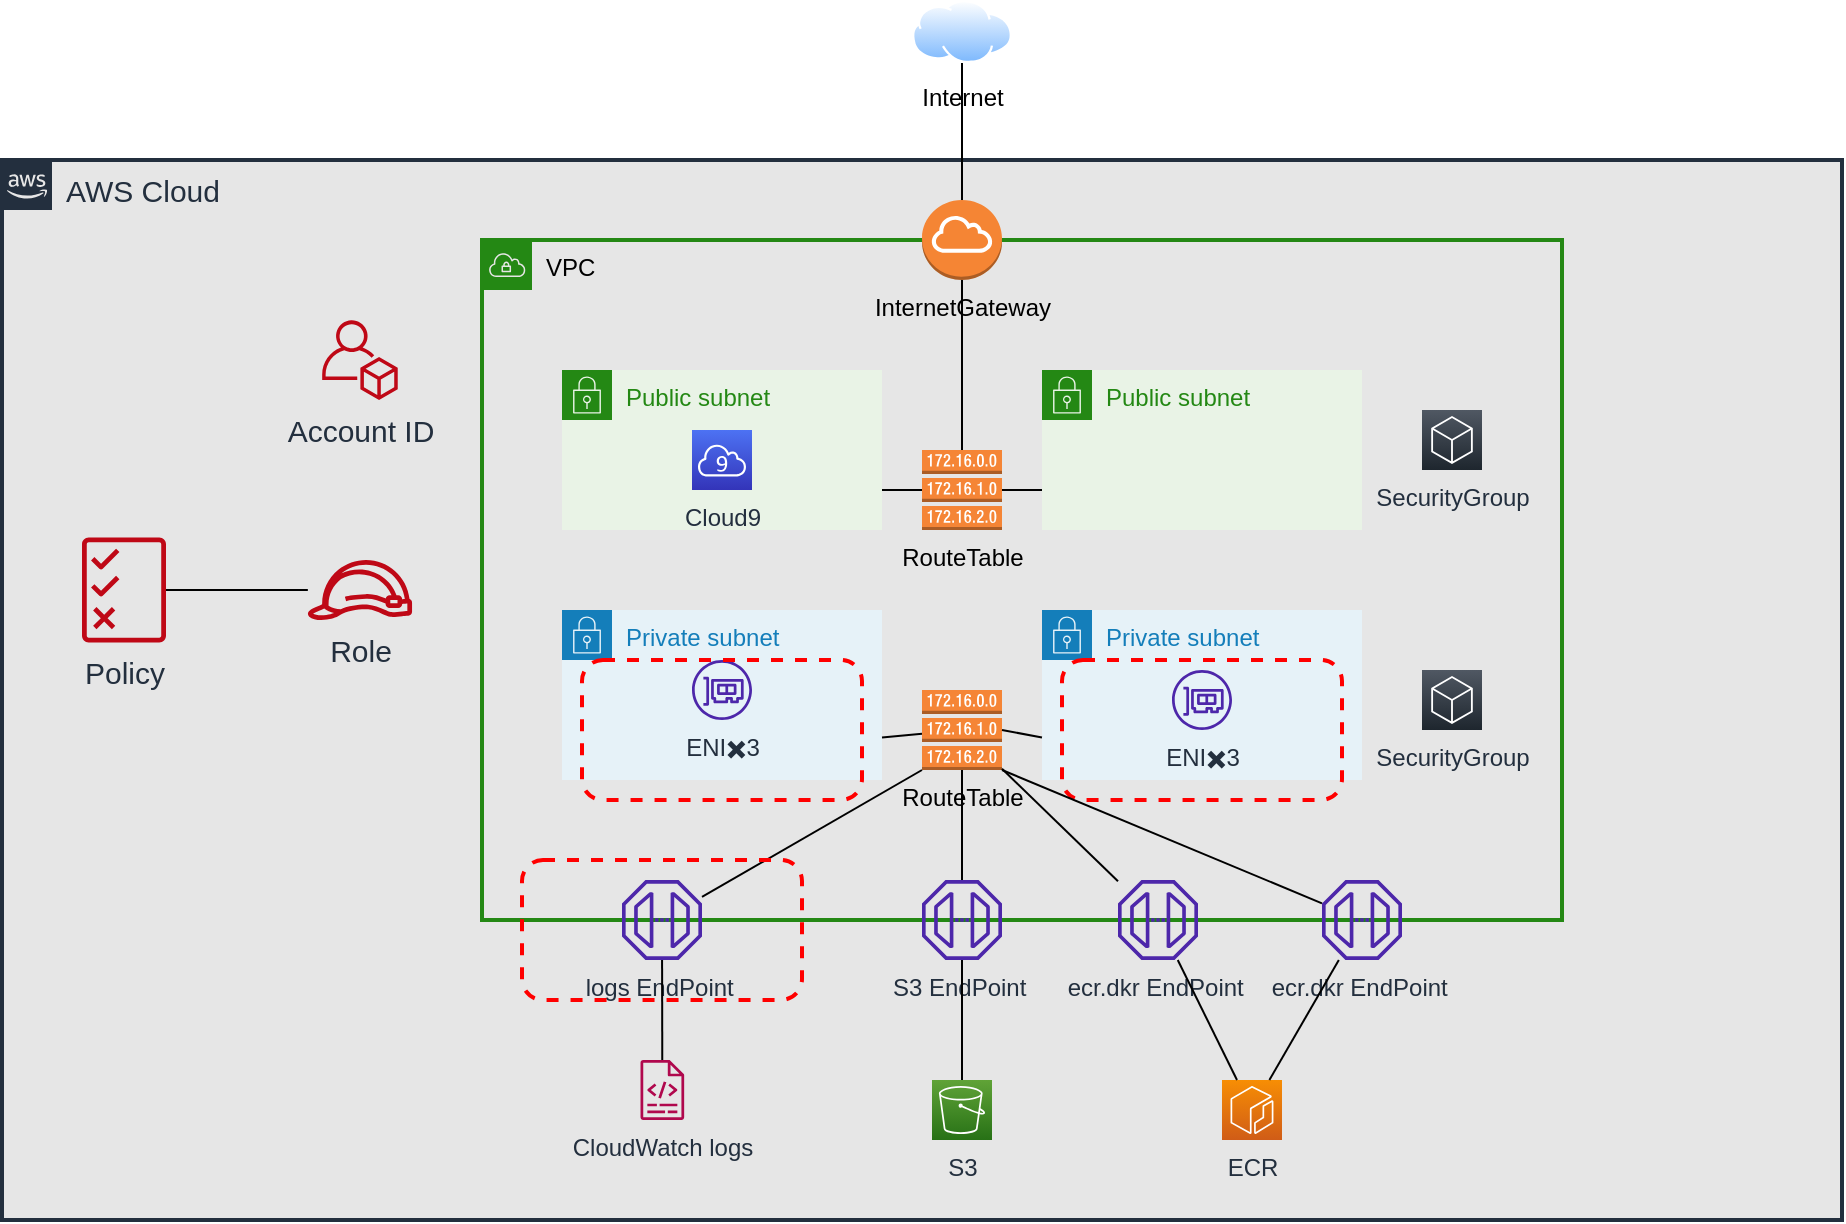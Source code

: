 <mxfile version="20.2.8" type="device"><diagram id="PlQiUlYucfxaSSxq0c5D" name="ページ2"><mxGraphModel dx="1106" dy="997" grid="1" gridSize="10" guides="1" tooltips="1" connect="1" arrows="1" fold="1" page="1" pageScale="1" pageWidth="827" pageHeight="1169" math="0" shadow="0"><root><mxCell id="8cEKFrN_qyDCrFcdROLh-0"/><mxCell id="8cEKFrN_qyDCrFcdROLh-1" parent="8cEKFrN_qyDCrFcdROLh-0"/><mxCell id="eeBcan0lXRcOx-EPG-Hn-6" value="AWS Cloud" style="points=[[0,0],[0.25,0],[0.5,0],[0.75,0],[1,0],[1,0.25],[1,0.5],[1,0.75],[1,1],[0.75,1],[0.5,1],[0.25,1],[0,1],[0,0.75],[0,0.5],[0,0.25]];outlineConnect=0;gradientColor=none;html=1;whiteSpace=wrap;fontSize=15;fontStyle=0;container=0;pointerEvents=0;collapsible=0;recursiveResize=0;shape=mxgraph.aws4.group;grIcon=mxgraph.aws4.group_aws_cloud_alt;strokeColor=#232F3E;fillColor=#E6E6E6;verticalAlign=top;align=left;spacingLeft=30;fontColor=#232F3E;dashed=0;strokeWidth=2;" vertex="1" parent="8cEKFrN_qyDCrFcdROLh-1"><mxGeometry x="200" y="280" width="920" height="530" as="geometry"/></mxCell><mxCell id="eeBcan0lXRcOx-EPG-Hn-1" value="Role" style="sketch=0;outlineConnect=0;fontColor=#232F3E;gradientColor=none;fillColor=#BF0816;strokeColor=none;dashed=0;verticalLabelPosition=bottom;verticalAlign=top;align=center;html=1;fontSize=15;fontStyle=0;aspect=fixed;pointerEvents=1;shape=mxgraph.aws4.role;" vertex="1" parent="8cEKFrN_qyDCrFcdROLh-1"><mxGeometry x="352.38" y="480" width="53.19" height="30" as="geometry"/></mxCell><mxCell id="eeBcan0lXRcOx-EPG-Hn-4" value="Account ID" style="sketch=0;outlineConnect=0;fontColor=#232F3E;gradientColor=none;fillColor=#BF0816;strokeColor=none;dashed=0;verticalLabelPosition=bottom;verticalAlign=top;align=center;html=1;fontSize=15;fontStyle=0;aspect=fixed;pointerEvents=1;shape=mxgraph.aws4.organizations_account;" vertex="1" parent="8cEKFrN_qyDCrFcdROLh-1"><mxGeometry x="360" y="360" width="37.95" height="40" as="geometry"/></mxCell><mxCell id="eeBcan0lXRcOx-EPG-Hn-11" value="VPC" style="points=[[0,0],[0.25,0],[0.5,0],[0.75,0],[1,0],[1,0.25],[1,0.5],[1,0.75],[1,1],[0.75,1],[0.5,1],[0.25,1],[0,1],[0,0.75],[0,0.5],[0,0.25]];outlineConnect=0;gradientColor=none;html=1;whiteSpace=wrap;fontSize=12;fontStyle=0;container=1;pointerEvents=0;collapsible=0;recursiveResize=0;shape=mxgraph.aws4.group;grIcon=mxgraph.aws4.group_vpc;strokeColor=#248814;fillColor=none;verticalAlign=top;align=left;spacingLeft=30;fontColor=#000000;dashed=0;strokeWidth=2;" vertex="1" parent="8cEKFrN_qyDCrFcdROLh-1"><mxGeometry x="440" y="320" width="540" height="340" as="geometry"/></mxCell><mxCell id="eeBcan0lXRcOx-EPG-Hn-25" value="RouteTable" style="outlineConnect=0;dashed=0;verticalLabelPosition=bottom;verticalAlign=top;align=center;html=1;shape=mxgraph.aws3.route_table;fillColor=#F58536;gradientColor=none;strokeColor=#FF0000;strokeWidth=2;fontSize=12;fontColor=#000000;" vertex="1" parent="eeBcan0lXRcOx-EPG-Hn-11"><mxGeometry x="220" y="105" width="40" height="40" as="geometry"/></mxCell><mxCell id="eeBcan0lXRcOx-EPG-Hn-26" value="RouteTable" style="outlineConnect=0;dashed=0;verticalLabelPosition=bottom;verticalAlign=top;align=center;html=1;shape=mxgraph.aws3.route_table;fillColor=#F58536;gradientColor=none;strokeColor=#FF0000;strokeWidth=2;fontSize=12;fontColor=#000000;" vertex="1" parent="eeBcan0lXRcOx-EPG-Hn-11"><mxGeometry x="220" y="225" width="40" height="40" as="geometry"/></mxCell><mxCell id="eeBcan0lXRcOx-EPG-Hn-37" value="SecurityGroup" style="sketch=0;points=[[0,0,0],[0.25,0,0],[0.5,0,0],[0.75,0,0],[1,0,0],[0,1,0],[0.25,1,0],[0.5,1,0],[0.75,1,0],[1,1,0],[0,0.25,0],[0,0.5,0],[0,0.75,0],[1,0.25,0],[1,0.5,0],[1,0.75,0]];gradientDirection=north;outlineConnect=0;fontColor=#232F3E;gradientColor=#505863;fillColor=#1E262E;strokeColor=#ffffff;dashed=0;verticalLabelPosition=bottom;verticalAlign=top;align=center;html=1;fontSize=12;fontStyle=0;aspect=fixed;shape=mxgraph.aws4.resourceIcon;resIcon=mxgraph.aws4.general;strokeWidth=2;" vertex="1" parent="eeBcan0lXRcOx-EPG-Hn-11"><mxGeometry x="470" y="85" width="30" height="30" as="geometry"/></mxCell><mxCell id="eeBcan0lXRcOx-EPG-Hn-38" value="SecurityGroup" style="sketch=0;points=[[0,0,0],[0.25,0,0],[0.5,0,0],[0.75,0,0],[1,0,0],[0,1,0],[0.25,1,0],[0.5,1,0],[0.75,1,0],[1,1,0],[0,0.25,0],[0,0.5,0],[0,0.75,0],[1,0.25,0],[1,0.5,0],[1,0.75,0]];gradientDirection=north;outlineConnect=0;fontColor=#232F3E;gradientColor=#505863;fillColor=#1E262E;strokeColor=#ffffff;dashed=0;verticalLabelPosition=bottom;verticalAlign=top;align=center;html=1;fontSize=12;fontStyle=0;aspect=fixed;shape=mxgraph.aws4.resourceIcon;resIcon=mxgraph.aws4.general;strokeWidth=2;" vertex="1" parent="eeBcan0lXRcOx-EPG-Hn-11"><mxGeometry x="470" y="215" width="30" height="30" as="geometry"/></mxCell><mxCell id="eeBcan0lXRcOx-EPG-Hn-14" value="Public subnet" style="points=[[0,0],[0.25,0],[0.5,0],[0.75,0],[1,0],[1,0.25],[1,0.5],[1,0.75],[1,1],[0.75,1],[0.5,1],[0.25,1],[0,1],[0,0.75],[0,0.5],[0,0.25]];outlineConnect=0;gradientColor=none;html=1;whiteSpace=wrap;fontSize=12;fontStyle=0;container=1;pointerEvents=0;collapsible=0;recursiveResize=0;shape=mxgraph.aws4.group;grIcon=mxgraph.aws4.group_security_group;grStroke=0;strokeColor=#248814;fillColor=#E9F3E6;verticalAlign=top;align=left;spacingLeft=30;fontColor=#248814;dashed=0;strokeWidth=2;" vertex="1" parent="eeBcan0lXRcOx-EPG-Hn-11"><mxGeometry x="40" y="65" width="160" height="80" as="geometry"/></mxCell><mxCell id="eeBcan0lXRcOx-EPG-Hn-42" value="Cloud9" style="sketch=0;points=[[0,0,0],[0.25,0,0],[0.5,0,0],[0.75,0,0],[1,0,0],[0,1,0],[0.25,1,0],[0.5,1,0],[0.75,1,0],[1,1,0],[0,0.25,0],[0,0.5,0],[0,0.75,0],[1,0.25,0],[1,0.5,0],[1,0.75,0]];outlineConnect=0;fontColor=#232F3E;gradientColor=#4D72F3;gradientDirection=north;fillColor=#3334B9;strokeColor=#ffffff;dashed=0;verticalLabelPosition=bottom;verticalAlign=top;align=center;html=1;fontSize=12;fontStyle=0;aspect=fixed;shape=mxgraph.aws4.resourceIcon;resIcon=mxgraph.aws4.cloud9;strokeWidth=2;" vertex="1" parent="eeBcan0lXRcOx-EPG-Hn-14"><mxGeometry x="65" y="30" width="30" height="30" as="geometry"/></mxCell><mxCell id="eeBcan0lXRcOx-EPG-Hn-15" value="Public subnet" style="points=[[0,0],[0.25,0],[0.5,0],[0.75,0],[1,0],[1,0.25],[1,0.5],[1,0.75],[1,1],[0.75,1],[0.5,1],[0.25,1],[0,1],[0,0.75],[0,0.5],[0,0.25]];outlineConnect=0;gradientColor=none;html=1;whiteSpace=wrap;fontSize=12;fontStyle=0;container=1;pointerEvents=0;collapsible=0;recursiveResize=0;shape=mxgraph.aws4.group;grIcon=mxgraph.aws4.group_security_group;grStroke=0;strokeColor=#248814;fillColor=#E9F3E6;verticalAlign=top;align=left;spacingLeft=30;fontColor=#248814;dashed=0;strokeWidth=2;" vertex="1" parent="eeBcan0lXRcOx-EPG-Hn-11"><mxGeometry x="280" y="65" width="160" height="80" as="geometry"/></mxCell><mxCell id="eeBcan0lXRcOx-EPG-Hn-16" value="Private subnet" style="points=[[0,0],[0.25,0],[0.5,0],[0.75,0],[1,0],[1,0.25],[1,0.5],[1,0.75],[1,1],[0.75,1],[0.5,1],[0.25,1],[0,1],[0,0.75],[0,0.5],[0,0.25]];outlineConnect=0;gradientColor=none;html=1;whiteSpace=wrap;fontSize=12;fontStyle=0;container=1;pointerEvents=0;collapsible=0;recursiveResize=0;shape=mxgraph.aws4.group;grIcon=mxgraph.aws4.group_security_group;grStroke=0;strokeColor=#147EBA;fillColor=#E6F2F8;verticalAlign=top;align=left;spacingLeft=30;fontColor=#147EBA;dashed=0;strokeWidth=2;" vertex="1" parent="eeBcan0lXRcOx-EPG-Hn-11"><mxGeometry x="40" y="185" width="160" height="85" as="geometry"/></mxCell><mxCell id="eeBcan0lXRcOx-EPG-Hn-54" value="ENI✖️3" style="sketch=0;outlineConnect=0;fontColor=#232F3E;gradientColor=none;fillColor=#4D27AA;strokeColor=none;dashed=0;verticalLabelPosition=bottom;verticalAlign=top;align=center;html=1;fontSize=12;fontStyle=0;aspect=fixed;pointerEvents=1;shape=mxgraph.aws4.elastic_network_interface;strokeWidth=2;" vertex="1" parent="eeBcan0lXRcOx-EPG-Hn-16"><mxGeometry x="65" y="25" width="30" height="30" as="geometry"/></mxCell><mxCell id="eeBcan0lXRcOx-EPG-Hn-28" value="" style="endArrow=none;html=1;rounded=0;fontSize=12;fontColor=#000000;exitX=0;exitY=0.75;exitDx=0;exitDy=0;entryX=1;entryY=0.5;entryDx=0;entryDy=0;entryPerimeter=0;" edge="1" parent="eeBcan0lXRcOx-EPG-Hn-11" source="eeBcan0lXRcOx-EPG-Hn-15" target="eeBcan0lXRcOx-EPG-Hn-25"><mxGeometry width="50" height="50" relative="1" as="geometry"><mxPoint x="320" y="193.5" as="sourcePoint"/><mxPoint x="320" y="125" as="targetPoint"/></mxGeometry></mxCell><mxCell id="eeBcan0lXRcOx-EPG-Hn-29" value="" style="endArrow=none;html=1;rounded=0;fontSize=12;fontColor=#000000;exitX=0;exitY=0.5;exitDx=0;exitDy=0;entryX=1;entryY=0.75;entryDx=0;entryDy=0;exitPerimeter=0;" edge="1" parent="eeBcan0lXRcOx-EPG-Hn-11" source="eeBcan0lXRcOx-EPG-Hn-25" target="eeBcan0lXRcOx-EPG-Hn-14"><mxGeometry width="50" height="50" relative="1" as="geometry"><mxPoint x="190" y="173.58" as="sourcePoint"/><mxPoint x="170" y="173.58" as="targetPoint"/></mxGeometry></mxCell><mxCell id="eeBcan0lXRcOx-EPG-Hn-30" value="" style="endArrow=none;html=1;rounded=0;fontSize=12;fontColor=#000000;entryX=1;entryY=0.75;entryDx=0;entryDy=0;" edge="1" parent="eeBcan0lXRcOx-EPG-Hn-11" source="eeBcan0lXRcOx-EPG-Hn-26" target="eeBcan0lXRcOx-EPG-Hn-16"><mxGeometry width="50" height="50" relative="1" as="geometry"><mxPoint x="180" y="244.5" as="sourcePoint"/><mxPoint x="160" y="244.5" as="targetPoint"/></mxGeometry></mxCell><mxCell id="eeBcan0lXRcOx-EPG-Hn-10" value="" style="endArrow=none;html=1;rounded=0;fontSize=15;" edge="1" parent="8cEKFrN_qyDCrFcdROLh-1" source="eeBcan0lXRcOx-EPG-Hn-3" target="eeBcan0lXRcOx-EPG-Hn-1"><mxGeometry width="50" height="50" relative="1" as="geometry"><mxPoint x="320" y="560" as="sourcePoint"/><mxPoint x="370" y="510" as="targetPoint"/></mxGeometry></mxCell><mxCell id="eeBcan0lXRcOx-EPG-Hn-3" value="Policy" style="sketch=0;outlineConnect=0;fontColor=#232F3E;gradientColor=none;fillColor=#BF0816;strokeColor=none;dashed=0;verticalLabelPosition=bottom;verticalAlign=top;align=center;html=1;fontSize=15;fontStyle=0;aspect=fixed;pointerEvents=1;shape=mxgraph.aws4.permissions;" vertex="1" parent="8cEKFrN_qyDCrFcdROLh-1"><mxGeometry x="240" y="468.58" width="42" height="52.84" as="geometry"/></mxCell><mxCell id="eeBcan0lXRcOx-EPG-Hn-19" value="Internet" style="aspect=fixed;perimeter=ellipsePerimeter;html=1;align=center;shadow=0;dashed=0;spacingTop=3;image;image=img/lib/active_directory/internet_cloud.svg;strokeColor=#FF0000;strokeWidth=2;fontSize=12;fontColor=#000000;fillColor=none;" vertex="1" parent="8cEKFrN_qyDCrFcdROLh-1"><mxGeometry x="655" y="200" width="50" height="31.5" as="geometry"/></mxCell><mxCell id="eeBcan0lXRcOx-EPG-Hn-18" value="InternetGateway" style="outlineConnect=0;dashed=0;verticalLabelPosition=bottom;verticalAlign=top;align=center;html=1;shape=mxgraph.aws3.internet_gateway;fillColor=#F58534;gradientColor=none;strokeColor=#FF0000;strokeWidth=2;fontSize=12;fontColor=#000000;" vertex="1" parent="8cEKFrN_qyDCrFcdROLh-1"><mxGeometry x="660" y="300" width="40" height="40" as="geometry"/></mxCell><mxCell id="eeBcan0lXRcOx-EPG-Hn-22" value="" style="endArrow=none;html=1;rounded=0;fontSize=12;fontColor=#000000;entryX=0.5;entryY=1;entryDx=0;entryDy=0;exitX=0.5;exitY=0;exitDx=0;exitDy=0;exitPerimeter=0;" edge="1" parent="8cEKFrN_qyDCrFcdROLh-1" source="eeBcan0lXRcOx-EPG-Hn-18" target="eeBcan0lXRcOx-EPG-Hn-19"><mxGeometry width="50" height="50" relative="1" as="geometry"><mxPoint x="630" y="270" as="sourcePoint"/><mxPoint x="680" y="220" as="targetPoint"/></mxGeometry></mxCell><mxCell id="eeBcan0lXRcOx-EPG-Hn-33" value="" style="endArrow=none;html=1;rounded=0;fontSize=12;fontColor=#000000;entryX=0.5;entryY=1;entryDx=0;entryDy=0;entryPerimeter=0;" edge="1" parent="8cEKFrN_qyDCrFcdROLh-1" source="eeBcan0lXRcOx-EPG-Hn-25" target="eeBcan0lXRcOx-EPG-Hn-18"><mxGeometry width="50" height="50" relative="1" as="geometry"><mxPoint x="730" y="430" as="sourcePoint"/><mxPoint x="710" y="430" as="targetPoint"/></mxGeometry></mxCell><mxCell id="eeBcan0lXRcOx-EPG-Hn-51" value="S3 EndPoint&amp;nbsp;" style="sketch=0;outlineConnect=0;fontColor=#232F3E;gradientColor=none;fillColor=#4D27AA;strokeColor=none;dashed=0;verticalLabelPosition=bottom;verticalAlign=top;align=center;html=1;fontSize=12;fontStyle=0;aspect=fixed;pointerEvents=1;shape=mxgraph.aws4.endpoint;strokeWidth=2;" vertex="1" parent="8cEKFrN_qyDCrFcdROLh-1"><mxGeometry x="660" y="640" width="40" height="40" as="geometry"/></mxCell><mxCell id="eeBcan0lXRcOx-EPG-Hn-53" value="" style="endArrow=none;html=1;rounded=0;fontSize=12;fontColor=#000000;exitX=0.5;exitY=1;exitDx=0;exitDy=0;exitPerimeter=0;" edge="1" parent="8cEKFrN_qyDCrFcdROLh-1" source="eeBcan0lXRcOx-EPG-Hn-26" target="eeBcan0lXRcOx-EPG-Hn-51"><mxGeometry width="50" height="50" relative="1" as="geometry"><mxPoint x="670" y="575" as="sourcePoint"/><mxPoint x="650" y="575" as="targetPoint"/></mxGeometry></mxCell><mxCell id="eeBcan0lXRcOx-EPG-Hn-56" value="ecr.dkr&amp;nbsp;EndPoint&amp;nbsp;" style="sketch=0;outlineConnect=0;fontColor=#232F3E;gradientColor=none;fillColor=#4D27AA;strokeColor=none;dashed=0;verticalLabelPosition=bottom;verticalAlign=top;align=center;html=1;fontSize=12;fontStyle=0;aspect=fixed;pointerEvents=1;shape=mxgraph.aws4.endpoint;strokeWidth=2;" vertex="1" parent="8cEKFrN_qyDCrFcdROLh-1"><mxGeometry x="758" y="640" width="40" height="40" as="geometry"/></mxCell><mxCell id="eeBcan0lXRcOx-EPG-Hn-57" value="" style="endArrow=none;html=1;rounded=0;fontSize=12;fontColor=#000000;" edge="1" parent="8cEKFrN_qyDCrFcdROLh-1" source="eeBcan0lXRcOx-EPG-Hn-56" target="eeBcan0lXRcOx-EPG-Hn-26"><mxGeometry width="50" height="50" relative="1" as="geometry"><mxPoint x="730" y="575" as="sourcePoint"/><mxPoint x="710" y="575" as="targetPoint"/></mxGeometry></mxCell><mxCell id="eeBcan0lXRcOx-EPG-Hn-17" value="Private subnet" style="points=[[0,0],[0.25,0],[0.5,0],[0.75,0],[1,0],[1,0.25],[1,0.5],[1,0.75],[1,1],[0.75,1],[0.5,1],[0.25,1],[0,1],[0,0.75],[0,0.5],[0,0.25]];outlineConnect=0;gradientColor=none;html=1;whiteSpace=wrap;fontSize=12;fontStyle=0;container=1;pointerEvents=0;collapsible=0;recursiveResize=0;shape=mxgraph.aws4.group;grIcon=mxgraph.aws4.group_security_group;grStroke=0;strokeColor=#147EBA;fillColor=#E6F2F8;verticalAlign=top;align=left;spacingLeft=30;fontColor=#147EBA;dashed=0;strokeWidth=2;" vertex="1" parent="8cEKFrN_qyDCrFcdROLh-1"><mxGeometry x="720" y="505" width="160" height="85" as="geometry"/></mxCell><mxCell id="eeBcan0lXRcOx-EPG-Hn-55" value="ENI✖️3" style="sketch=0;outlineConnect=0;fontColor=#232F3E;gradientColor=none;fillColor=#4D27AA;strokeColor=none;dashed=0;verticalLabelPosition=bottom;verticalAlign=top;align=center;html=1;fontSize=12;fontStyle=0;aspect=fixed;pointerEvents=1;shape=mxgraph.aws4.elastic_network_interface;strokeWidth=2;" vertex="1" parent="eeBcan0lXRcOx-EPG-Hn-17"><mxGeometry x="65" y="30" width="30" height="30" as="geometry"/></mxCell><mxCell id="eeBcan0lXRcOx-EPG-Hn-75" value="" style="rounded=1;whiteSpace=wrap;html=1;dashed=1;strokeColor=#FF0000;strokeWidth=2;fontSize=12;fontColor=#000000;fillColor=none;" vertex="1" parent="eeBcan0lXRcOx-EPG-Hn-17"><mxGeometry x="10" y="25" width="140" height="70" as="geometry"/></mxCell><mxCell id="eeBcan0lXRcOx-EPG-Hn-31" value="" style="endArrow=none;html=1;rounded=0;fontSize=12;fontColor=#000000;entryX=1;entryY=0.5;entryDx=0;entryDy=0;exitX=0;exitY=0.75;exitDx=0;exitDy=0;entryPerimeter=0;" edge="1" parent="8cEKFrN_qyDCrFcdROLh-1" source="eeBcan0lXRcOx-EPG-Hn-17" target="eeBcan0lXRcOx-EPG-Hn-26"><mxGeometry width="50" height="50" relative="1" as="geometry"><mxPoint x="670" y="575" as="sourcePoint"/><mxPoint x="650" y="575" as="targetPoint"/></mxGeometry></mxCell><mxCell id="eeBcan0lXRcOx-EPG-Hn-65" value="ecr.dkr&amp;nbsp;EndPoint&amp;nbsp;" style="sketch=0;outlineConnect=0;fontColor=#232F3E;gradientColor=none;fillColor=#4D27AA;strokeColor=none;dashed=0;verticalLabelPosition=bottom;verticalAlign=top;align=center;html=1;fontSize=12;fontStyle=0;aspect=fixed;pointerEvents=1;shape=mxgraph.aws4.endpoint;strokeWidth=2;" vertex="1" parent="8cEKFrN_qyDCrFcdROLh-1"><mxGeometry x="860" y="640" width="40" height="40" as="geometry"/></mxCell><mxCell id="eeBcan0lXRcOx-EPG-Hn-43" value="ECR" style="sketch=0;points=[[0,0,0],[0.25,0,0],[0.5,0,0],[0.75,0,0],[1,0,0],[0,1,0],[0.25,1,0],[0.5,1,0],[0.75,1,0],[1,1,0],[0,0.25,0],[0,0.5,0],[0,0.75,0],[1,0.25,0],[1,0.5,0],[1,0.75,0]];outlineConnect=0;fontColor=#232F3E;gradientColor=#F78E04;gradientDirection=north;fillColor=#D05C17;strokeColor=#ffffff;dashed=0;verticalLabelPosition=bottom;verticalAlign=top;align=center;html=1;fontSize=12;fontStyle=0;aspect=fixed;shape=mxgraph.aws4.resourceIcon;resIcon=mxgraph.aws4.ecr;strokeWidth=2;" vertex="1" parent="8cEKFrN_qyDCrFcdROLh-1"><mxGeometry x="810" y="740" width="30" height="30" as="geometry"/></mxCell><mxCell id="eeBcan0lXRcOx-EPG-Hn-41" value="CloudWatch logs" style="sketch=0;outlineConnect=0;fontColor=#232F3E;gradientColor=none;fillColor=#B0084D;strokeColor=none;dashed=0;verticalLabelPosition=bottom;verticalAlign=top;align=center;html=1;fontSize=12;fontStyle=0;aspect=fixed;pointerEvents=1;shape=mxgraph.aws4.logs;strokeWidth=2;" vertex="1" parent="8cEKFrN_qyDCrFcdROLh-1"><mxGeometry x="510" y="730" width="40.34" height="30" as="geometry"/></mxCell><mxCell id="eeBcan0lXRcOx-EPG-Hn-66" value="" style="endArrow=none;html=1;rounded=0;fontSize=12;fontColor=#000000;exitX=0.25;exitY=0;exitDx=0;exitDy=0;exitPerimeter=0;" edge="1" parent="8cEKFrN_qyDCrFcdROLh-1" source="eeBcan0lXRcOx-EPG-Hn-43" target="eeBcan0lXRcOx-EPG-Hn-56"><mxGeometry width="50" height="50" relative="1" as="geometry"><mxPoint x="798" y="770.002" as="sourcePoint"/><mxPoint x="740" y="713.778" as="targetPoint"/></mxGeometry></mxCell><mxCell id="eeBcan0lXRcOx-EPG-Hn-67" value="" style="endArrow=none;html=1;rounded=0;fontSize=12;fontColor=#000000;" edge="1" parent="8cEKFrN_qyDCrFcdROLh-1" source="eeBcan0lXRcOx-EPG-Hn-43" target="eeBcan0lXRcOx-EPG-Hn-65"><mxGeometry width="50" height="50" relative="1" as="geometry"><mxPoint x="889.63" y="770" as="sourcePoint"/><mxPoint x="860.005" y="710" as="targetPoint"/></mxGeometry></mxCell><mxCell id="eeBcan0lXRcOx-EPG-Hn-68" value="S3" style="sketch=0;points=[[0,0,0],[0.25,0,0],[0.5,0,0],[0.75,0,0],[1,0,0],[0,1,0],[0.25,1,0],[0.5,1,0],[0.75,1,0],[1,1,0],[0,0.25,0],[0,0.5,0],[0,0.75,0],[1,0.25,0],[1,0.5,0],[1,0.75,0]];outlineConnect=0;fontColor=#232F3E;gradientColor=#60A337;gradientDirection=north;fillColor=#277116;strokeColor=#ffffff;dashed=0;verticalLabelPosition=bottom;verticalAlign=top;align=center;html=1;fontSize=12;fontStyle=0;aspect=fixed;shape=mxgraph.aws4.resourceIcon;resIcon=mxgraph.aws4.s3;strokeWidth=2;" vertex="1" parent="8cEKFrN_qyDCrFcdROLh-1"><mxGeometry x="665" y="740" width="30" height="30" as="geometry"/></mxCell><mxCell id="eeBcan0lXRcOx-EPG-Hn-69" value="" style="endArrow=none;html=1;rounded=0;fontSize=12;fontColor=#000000;" edge="1" parent="8cEKFrN_qyDCrFcdROLh-1" source="eeBcan0lXRcOx-EPG-Hn-68" target="eeBcan0lXRcOx-EPG-Hn-51"><mxGeometry width="50" height="50" relative="1" as="geometry"><mxPoint x="827.5" y="750" as="sourcePoint"/><mxPoint x="797.875" y="690" as="targetPoint"/></mxGeometry></mxCell><mxCell id="eeBcan0lXRcOx-EPG-Hn-70" value="" style="endArrow=none;html=1;rounded=0;fontSize=12;fontColor=#000000;entryX=1;entryY=1;entryDx=0;entryDy=0;entryPerimeter=0;" edge="1" parent="8cEKFrN_qyDCrFcdROLh-1" source="eeBcan0lXRcOx-EPG-Hn-65" target="eeBcan0lXRcOx-EPG-Hn-26"><mxGeometry width="50" height="50" relative="1" as="geometry"><mxPoint x="830" y="642.778" as="sourcePoint"/><mxPoint x="710" y="594.388" as="targetPoint"/></mxGeometry></mxCell><mxCell id="eeBcan0lXRcOx-EPG-Hn-71" value="logs&amp;nbsp;EndPoint&amp;nbsp;" style="sketch=0;outlineConnect=0;fontColor=#232F3E;gradientColor=none;fillColor=#4D27AA;strokeColor=none;dashed=0;verticalLabelPosition=bottom;verticalAlign=top;align=center;html=1;fontSize=12;fontStyle=0;aspect=fixed;pointerEvents=1;shape=mxgraph.aws4.endpoint;strokeWidth=2;" vertex="1" parent="8cEKFrN_qyDCrFcdROLh-1"><mxGeometry x="510" y="640" width="40" height="40" as="geometry"/></mxCell><mxCell id="eeBcan0lXRcOx-EPG-Hn-72" value="" style="endArrow=none;html=1;rounded=0;fontSize=12;fontColor=#000000;exitX=0;exitY=1;exitDx=0;exitDy=0;exitPerimeter=0;" edge="1" parent="8cEKFrN_qyDCrFcdROLh-1" source="eeBcan0lXRcOx-EPG-Hn-26" target="eeBcan0lXRcOx-EPG-Hn-71"><mxGeometry width="50" height="50" relative="1" as="geometry"><mxPoint x="600" y="605" as="sourcePoint"/><mxPoint x="600" y="660" as="targetPoint"/></mxGeometry></mxCell><mxCell id="eeBcan0lXRcOx-EPG-Hn-73" value="" style="endArrow=none;html=1;rounded=0;fontSize=12;fontColor=#000000;" edge="1" parent="8cEKFrN_qyDCrFcdROLh-1" source="eeBcan0lXRcOx-EPG-Hn-71" target="eeBcan0lXRcOx-EPG-Hn-41"><mxGeometry width="50" height="50" relative="1" as="geometry"><mxPoint x="655" y="706.54" as="sourcePoint"/><mxPoint x="545" y="770.002" as="targetPoint"/></mxGeometry></mxCell><mxCell id="eeBcan0lXRcOx-EPG-Hn-59" value="" style="rounded=1;whiteSpace=wrap;html=1;dashed=1;strokeColor=#FF0000;strokeWidth=2;fontSize=12;fontColor=#000000;fillColor=none;" vertex="1" parent="8cEKFrN_qyDCrFcdROLh-1"><mxGeometry x="460" y="630" width="140" height="70" as="geometry"/></mxCell><mxCell id="eeBcan0lXRcOx-EPG-Hn-61" value="" style="rounded=1;whiteSpace=wrap;html=1;dashed=1;strokeColor=#FF0000;strokeWidth=2;fontSize=12;fontColor=#000000;fillColor=none;" vertex="1" parent="8cEKFrN_qyDCrFcdROLh-1"><mxGeometry x="490" y="530" width="140" height="70" as="geometry"/></mxCell></root></mxGraphModel></diagram></mxfile>